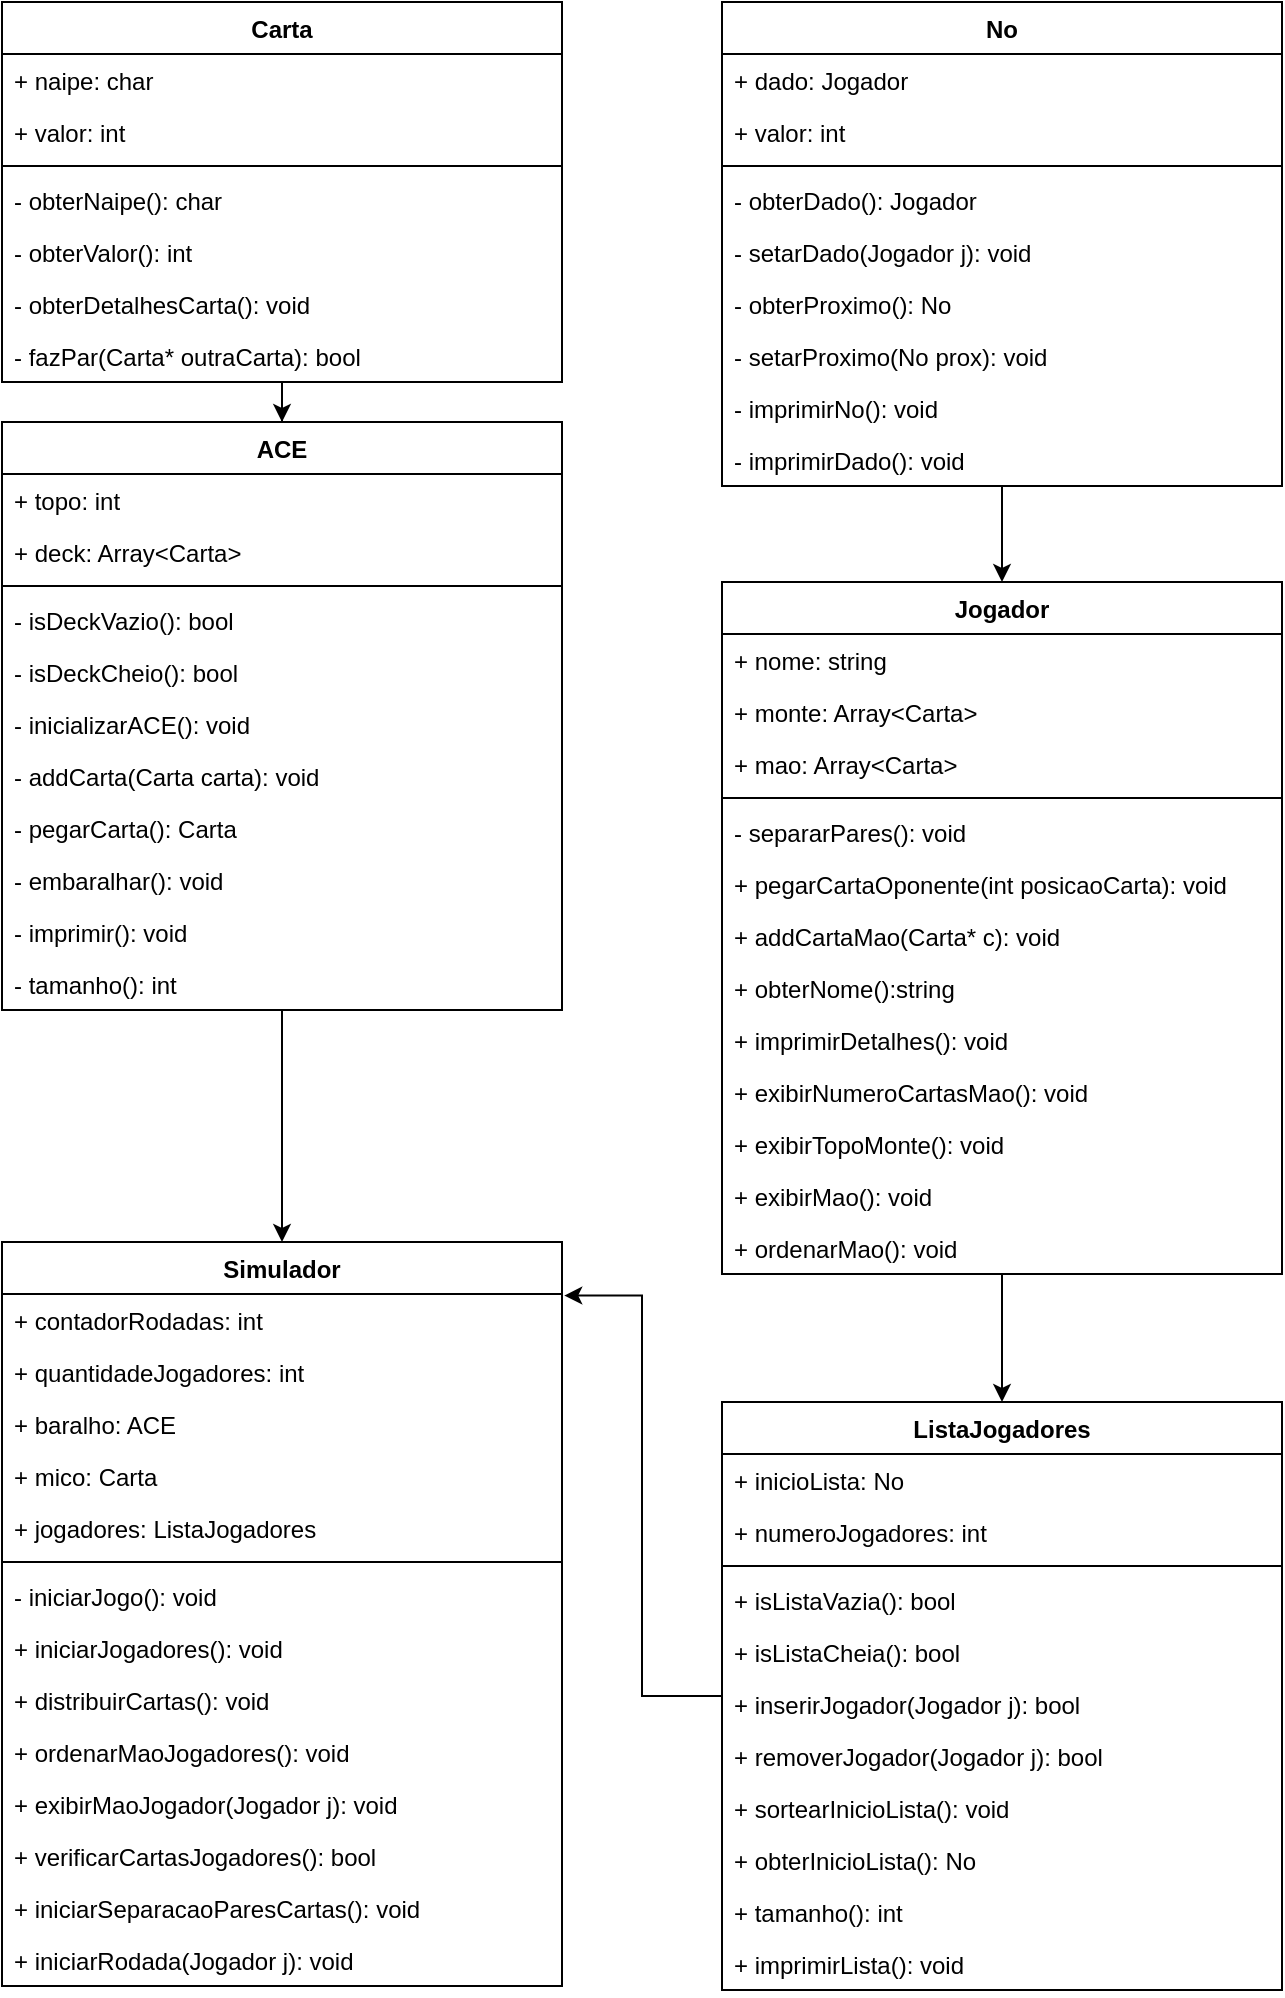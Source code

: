 <mxfile version="19.0.0" type="device"><diagram id="T4kCgSk8mBDw4cRotx7G" name="Page-1"><mxGraphModel dx="1038" dy="547" grid="1" gridSize="10" guides="1" tooltips="1" connect="1" arrows="1" fold="1" page="1" pageScale="1" pageWidth="827" pageHeight="1169" math="0" shadow="0"><root><mxCell id="0"/><mxCell id="1" parent="0"/><mxCell id="yY_D_27WvWvmFoU1lL6Z-28" style="edgeStyle=orthogonalEdgeStyle;rounded=0;orthogonalLoop=1;jettySize=auto;html=1;entryX=0.5;entryY=0;entryDx=0;entryDy=0;" edge="1" parent="1" source="OghOuT2cKMIOIwoZajj8-10" target="OghOuT2cKMIOIwoZajj8-16"><mxGeometry relative="1" as="geometry"/></mxCell><mxCell id="OghOuT2cKMIOIwoZajj8-10" value="Carta" style="swimlane;fontStyle=1;align=center;verticalAlign=top;childLayout=stackLayout;horizontal=1;startSize=26;horizontalStack=0;resizeParent=1;resizeParentMax=0;resizeLast=0;collapsible=1;marginBottom=0;" parent="1" vertex="1"><mxGeometry x="40" y="40" width="280" height="190" as="geometry"/></mxCell><mxCell id="OghOuT2cKMIOIwoZajj8-11" value="+ naipe: char" style="text;strokeColor=none;fillColor=none;align=left;verticalAlign=top;spacingLeft=4;spacingRight=4;overflow=hidden;rotatable=0;points=[[0,0.5],[1,0.5]];portConstraint=eastwest;" parent="OghOuT2cKMIOIwoZajj8-10" vertex="1"><mxGeometry y="26" width="280" height="26" as="geometry"/></mxCell><mxCell id="OghOuT2cKMIOIwoZajj8-15" value="+ valor: int" style="text;strokeColor=none;fillColor=none;align=left;verticalAlign=top;spacingLeft=4;spacingRight=4;overflow=hidden;rotatable=0;points=[[0,0.5],[1,0.5]];portConstraint=eastwest;" parent="OghOuT2cKMIOIwoZajj8-10" vertex="1"><mxGeometry y="52" width="280" height="26" as="geometry"/></mxCell><mxCell id="OghOuT2cKMIOIwoZajj8-12" value="" style="line;strokeWidth=1;fillColor=none;align=left;verticalAlign=middle;spacingTop=-1;spacingLeft=3;spacingRight=3;rotatable=0;labelPosition=right;points=[];portConstraint=eastwest;" parent="OghOuT2cKMIOIwoZajj8-10" vertex="1"><mxGeometry y="78" width="280" height="8" as="geometry"/></mxCell><mxCell id="OghOuT2cKMIOIwoZajj8-13" value="- obterNaipe(): char" style="text;strokeColor=none;fillColor=none;align=left;verticalAlign=top;spacingLeft=4;spacingRight=4;overflow=hidden;rotatable=0;points=[[0,0.5],[1,0.5]];portConstraint=eastwest;" parent="OghOuT2cKMIOIwoZajj8-10" vertex="1"><mxGeometry y="86" width="280" height="26" as="geometry"/></mxCell><mxCell id="OghOuT2cKMIOIwoZajj8-20" value="- obterValor(): int&#10;  " style="text;strokeColor=none;fillColor=none;align=left;verticalAlign=top;spacingLeft=4;spacingRight=4;overflow=hidden;rotatable=0;points=[[0,0.5],[1,0.5]];portConstraint=eastwest;" parent="OghOuT2cKMIOIwoZajj8-10" vertex="1"><mxGeometry y="112" width="280" height="26" as="geometry"/></mxCell><mxCell id="OghOuT2cKMIOIwoZajj8-21" value="- obterDetalhesCarta(): void&#10;  " style="text;strokeColor=none;fillColor=none;align=left;verticalAlign=top;spacingLeft=4;spacingRight=4;overflow=hidden;rotatable=0;points=[[0,0.5],[1,0.5]];portConstraint=eastwest;" parent="OghOuT2cKMIOIwoZajj8-10" vertex="1"><mxGeometry y="138" width="280" height="26" as="geometry"/></mxCell><mxCell id="l2hJ3YjkidTcpxeceJmK-5" value="- fazPar(Carta* outraCarta): bool" style="text;strokeColor=none;fillColor=none;align=left;verticalAlign=top;spacingLeft=4;spacingRight=4;overflow=hidden;rotatable=0;points=[[0,0.5],[1,0.5]];portConstraint=eastwest;" parent="OghOuT2cKMIOIwoZajj8-10" vertex="1"><mxGeometry y="164" width="280" height="26" as="geometry"/></mxCell><mxCell id="yY_D_27WvWvmFoU1lL6Z-32" style="edgeStyle=orthogonalEdgeStyle;rounded=0;orthogonalLoop=1;jettySize=auto;html=1;entryX=0.5;entryY=0;entryDx=0;entryDy=0;" edge="1" parent="1" source="OghOuT2cKMIOIwoZajj8-16" target="OghOuT2cKMIOIwoZajj8-28"><mxGeometry relative="1" as="geometry"/></mxCell><mxCell id="OghOuT2cKMIOIwoZajj8-16" value="ACE" style="swimlane;fontStyle=1;align=center;verticalAlign=top;childLayout=stackLayout;horizontal=1;startSize=26;horizontalStack=0;resizeParent=1;resizeParentMax=0;resizeLast=0;collapsible=1;marginBottom=0;" parent="1" vertex="1"><mxGeometry x="40" y="250" width="280" height="294" as="geometry"/></mxCell><mxCell id="39qNNQCQvoqlRRcepaIW-1" value="+ topo: int" style="text;strokeColor=none;fillColor=none;align=left;verticalAlign=top;spacingLeft=4;spacingRight=4;overflow=hidden;rotatable=0;points=[[0,0.5],[1,0.5]];portConstraint=eastwest;" parent="OghOuT2cKMIOIwoZajj8-16" vertex="1"><mxGeometry y="26" width="280" height="26" as="geometry"/></mxCell><mxCell id="OghOuT2cKMIOIwoZajj8-17" value="+ deck: Array&lt;Carta&gt;" style="text;strokeColor=none;fillColor=none;align=left;verticalAlign=top;spacingLeft=4;spacingRight=4;overflow=hidden;rotatable=0;points=[[0,0.5],[1,0.5]];portConstraint=eastwest;" parent="OghOuT2cKMIOIwoZajj8-16" vertex="1"><mxGeometry y="52" width="280" height="26" as="geometry"/></mxCell><mxCell id="OghOuT2cKMIOIwoZajj8-18" value="" style="line;strokeWidth=1;fillColor=none;align=left;verticalAlign=middle;spacingTop=-1;spacingLeft=3;spacingRight=3;rotatable=0;labelPosition=right;points=[];portConstraint=eastwest;" parent="OghOuT2cKMIOIwoZajj8-16" vertex="1"><mxGeometry y="78" width="280" height="8" as="geometry"/></mxCell><mxCell id="OghOuT2cKMIOIwoZajj8-19" value="- isDeckVazio(): bool" style="text;strokeColor=none;fillColor=none;align=left;verticalAlign=top;spacingLeft=4;spacingRight=4;overflow=hidden;rotatable=0;points=[[0,0.5],[1,0.5]];portConstraint=eastwest;" parent="OghOuT2cKMIOIwoZajj8-16" vertex="1"><mxGeometry y="86" width="280" height="26" as="geometry"/></mxCell><mxCell id="39qNNQCQvoqlRRcepaIW-2" value="- isDeckCheio(): bool" style="text;strokeColor=none;fillColor=none;align=left;verticalAlign=top;spacingLeft=4;spacingRight=4;overflow=hidden;rotatable=0;points=[[0,0.5],[1,0.5]];portConstraint=eastwest;" parent="OghOuT2cKMIOIwoZajj8-16" vertex="1"><mxGeometry y="112" width="280" height="26" as="geometry"/></mxCell><mxCell id="l2hJ3YjkidTcpxeceJmK-12" value="- inicializarACE(): void" style="text;strokeColor=none;fillColor=none;align=left;verticalAlign=top;spacingLeft=4;spacingRight=4;overflow=hidden;rotatable=0;points=[[0,0.5],[1,0.5]];portConstraint=eastwest;" parent="OghOuT2cKMIOIwoZajj8-16" vertex="1"><mxGeometry y="138" width="280" height="26" as="geometry"/></mxCell><mxCell id="39qNNQCQvoqlRRcepaIW-4" value="- addCarta(Carta carta): void" style="text;strokeColor=none;fillColor=none;align=left;verticalAlign=top;spacingLeft=4;spacingRight=4;overflow=hidden;rotatable=0;points=[[0,0.5],[1,0.5]];portConstraint=eastwest;" parent="OghOuT2cKMIOIwoZajj8-16" vertex="1"><mxGeometry y="164" width="280" height="26" as="geometry"/></mxCell><mxCell id="39qNNQCQvoqlRRcepaIW-5" value="- pegarCarta(): Carta" style="text;strokeColor=none;fillColor=none;align=left;verticalAlign=top;spacingLeft=4;spacingRight=4;overflow=hidden;rotatable=0;points=[[0,0.5],[1,0.5]];portConstraint=eastwest;" parent="OghOuT2cKMIOIwoZajj8-16" vertex="1"><mxGeometry y="190" width="280" height="26" as="geometry"/></mxCell><mxCell id="39qNNQCQvoqlRRcepaIW-6" value="- embaralhar(): void" style="text;strokeColor=none;fillColor=none;align=left;verticalAlign=top;spacingLeft=4;spacingRight=4;overflow=hidden;rotatable=0;points=[[0,0.5],[1,0.5]];portConstraint=eastwest;" parent="OghOuT2cKMIOIwoZajj8-16" vertex="1"><mxGeometry y="216" width="280" height="26" as="geometry"/></mxCell><mxCell id="39qNNQCQvoqlRRcepaIW-7" value="- imprimir(): void" style="text;strokeColor=none;fillColor=none;align=left;verticalAlign=top;spacingLeft=4;spacingRight=4;overflow=hidden;rotatable=0;points=[[0,0.5],[1,0.5]];portConstraint=eastwest;" parent="OghOuT2cKMIOIwoZajj8-16" vertex="1"><mxGeometry y="242" width="280" height="26" as="geometry"/></mxCell><mxCell id="yY_D_27WvWvmFoU1lL6Z-4" value="- tamanho(): int" style="text;strokeColor=none;fillColor=none;align=left;verticalAlign=top;spacingLeft=4;spacingRight=4;overflow=hidden;rotatable=0;points=[[0,0.5],[1,0.5]];portConstraint=eastwest;" vertex="1" parent="OghOuT2cKMIOIwoZajj8-16"><mxGeometry y="268" width="280" height="26" as="geometry"/></mxCell><mxCell id="yY_D_27WvWvmFoU1lL6Z-27" style="edgeStyle=orthogonalEdgeStyle;rounded=0;orthogonalLoop=1;jettySize=auto;html=1;entryX=0.5;entryY=0;entryDx=0;entryDy=0;" edge="1" parent="1" source="OghOuT2cKMIOIwoZajj8-22" target="l2hJ3YjkidTcpxeceJmK-13"><mxGeometry relative="1" as="geometry"/></mxCell><mxCell id="OghOuT2cKMIOIwoZajj8-22" value="Jogador" style="swimlane;fontStyle=1;align=center;verticalAlign=top;childLayout=stackLayout;horizontal=1;startSize=26;horizontalStack=0;resizeParent=1;resizeParentMax=0;resizeLast=0;collapsible=1;marginBottom=0;" parent="1" vertex="1"><mxGeometry x="400" y="330" width="280" height="346" as="geometry"/></mxCell><mxCell id="OghOuT2cKMIOIwoZajj8-23" value="+ nome: string" style="text;strokeColor=none;fillColor=none;align=left;verticalAlign=top;spacingLeft=4;spacingRight=4;overflow=hidden;rotatable=0;points=[[0,0.5],[1,0.5]];portConstraint=eastwest;" parent="OghOuT2cKMIOIwoZajj8-22" vertex="1"><mxGeometry y="26" width="280" height="26" as="geometry"/></mxCell><mxCell id="OghOuT2cKMIOIwoZajj8-26" value="+ monte: Array&lt;Carta&gt;" style="text;strokeColor=none;fillColor=none;align=left;verticalAlign=top;spacingLeft=4;spacingRight=4;overflow=hidden;rotatable=0;points=[[0,0.5],[1,0.5]];portConstraint=eastwest;" parent="OghOuT2cKMIOIwoZajj8-22" vertex="1"><mxGeometry y="52" width="280" height="26" as="geometry"/></mxCell><mxCell id="OghOuT2cKMIOIwoZajj8-27" value="+ mao: Array&lt;Carta&gt;" style="text;strokeColor=none;fillColor=none;align=left;verticalAlign=top;spacingLeft=4;spacingRight=4;overflow=hidden;rotatable=0;points=[[0,0.5],[1,0.5]];portConstraint=eastwest;" parent="OghOuT2cKMIOIwoZajj8-22" vertex="1"><mxGeometry y="78" width="280" height="26" as="geometry"/></mxCell><mxCell id="OghOuT2cKMIOIwoZajj8-24" value="" style="line;strokeWidth=1;fillColor=none;align=left;verticalAlign=middle;spacingTop=-1;spacingLeft=3;spacingRight=3;rotatable=0;labelPosition=right;points=[];portConstraint=eastwest;" parent="OghOuT2cKMIOIwoZajj8-22" vertex="1"><mxGeometry y="104" width="280" height="8" as="geometry"/></mxCell><mxCell id="OghOuT2cKMIOIwoZajj8-25" value="- separarPares(): void" style="text;strokeColor=none;fillColor=none;align=left;verticalAlign=top;spacingLeft=4;spacingRight=4;overflow=hidden;rotatable=0;points=[[0,0.5],[1,0.5]];portConstraint=eastwest;" parent="OghOuT2cKMIOIwoZajj8-22" vertex="1"><mxGeometry y="112" width="280" height="26" as="geometry"/></mxCell><mxCell id="OghOuT2cKMIOIwoZajj8-32" value="+ pegarCartaOponente(int posicaoCarta): void" style="text;strokeColor=none;fillColor=none;align=left;verticalAlign=top;spacingLeft=4;spacingRight=4;overflow=hidden;rotatable=0;points=[[0,0.5],[1,0.5]];portConstraint=eastwest;" parent="OghOuT2cKMIOIwoZajj8-22" vertex="1"><mxGeometry y="138" width="280" height="26" as="geometry"/></mxCell><mxCell id="yY_D_27WvWvmFoU1lL6Z-5" value="+ addCartaMao(Carta* c): void" style="text;strokeColor=none;fillColor=none;align=left;verticalAlign=top;spacingLeft=4;spacingRight=4;overflow=hidden;rotatable=0;points=[[0,0.5],[1,0.5]];portConstraint=eastwest;" vertex="1" parent="OghOuT2cKMIOIwoZajj8-22"><mxGeometry y="164" width="280" height="26" as="geometry"/></mxCell><mxCell id="l2hJ3YjkidTcpxeceJmK-9" value="+ obterNome():string" style="text;strokeColor=none;fillColor=none;align=left;verticalAlign=top;spacingLeft=4;spacingRight=4;overflow=hidden;rotatable=0;points=[[0,0.5],[1,0.5]];portConstraint=eastwest;" parent="OghOuT2cKMIOIwoZajj8-22" vertex="1"><mxGeometry y="190" width="280" height="26" as="geometry"/></mxCell><mxCell id="l2hJ3YjkidTcpxeceJmK-10" value="+ imprimirDetalhes(): void" style="text;strokeColor=none;fillColor=none;align=left;verticalAlign=top;spacingLeft=4;spacingRight=4;overflow=hidden;rotatable=0;points=[[0,0.5],[1,0.5]];portConstraint=eastwest;" parent="OghOuT2cKMIOIwoZajj8-22" vertex="1"><mxGeometry y="216" width="280" height="26" as="geometry"/></mxCell><mxCell id="yY_D_27WvWvmFoU1lL6Z-6" value="+ exibirNumeroCartasMao(): void" style="text;strokeColor=none;fillColor=none;align=left;verticalAlign=top;spacingLeft=4;spacingRight=4;overflow=hidden;rotatable=0;points=[[0,0.5],[1,0.5]];portConstraint=eastwest;" vertex="1" parent="OghOuT2cKMIOIwoZajj8-22"><mxGeometry y="242" width="280" height="26" as="geometry"/></mxCell><mxCell id="yY_D_27WvWvmFoU1lL6Z-7" value="+ exibirTopoMonte(): void" style="text;strokeColor=none;fillColor=none;align=left;verticalAlign=top;spacingLeft=4;spacingRight=4;overflow=hidden;rotatable=0;points=[[0,0.5],[1,0.5]];portConstraint=eastwest;" vertex="1" parent="OghOuT2cKMIOIwoZajj8-22"><mxGeometry y="268" width="280" height="26" as="geometry"/></mxCell><mxCell id="yY_D_27WvWvmFoU1lL6Z-8" value="+ exibirMao(): void" style="text;strokeColor=none;fillColor=none;align=left;verticalAlign=top;spacingLeft=4;spacingRight=4;overflow=hidden;rotatable=0;points=[[0,0.5],[1,0.5]];portConstraint=eastwest;" vertex="1" parent="OghOuT2cKMIOIwoZajj8-22"><mxGeometry y="294" width="280" height="26" as="geometry"/></mxCell><mxCell id="yY_D_27WvWvmFoU1lL6Z-9" value="+ ordenarMao(): void" style="text;strokeColor=none;fillColor=none;align=left;verticalAlign=top;spacingLeft=4;spacingRight=4;overflow=hidden;rotatable=0;points=[[0,0.5],[1,0.5]];portConstraint=eastwest;" vertex="1" parent="OghOuT2cKMIOIwoZajj8-22"><mxGeometry y="320" width="280" height="26" as="geometry"/></mxCell><mxCell id="OghOuT2cKMIOIwoZajj8-28" value="Simulador" style="swimlane;fontStyle=1;align=center;verticalAlign=top;childLayout=stackLayout;horizontal=1;startSize=26;horizontalStack=0;resizeParent=1;resizeParentMax=0;resizeLast=0;collapsible=1;marginBottom=0;" parent="1" vertex="1"><mxGeometry x="40" y="660" width="280" height="372" as="geometry"/></mxCell><mxCell id="OghOuT2cKMIOIwoZajj8-29" value="+ contadorRodadas: int" style="text;strokeColor=none;fillColor=none;align=left;verticalAlign=top;spacingLeft=4;spacingRight=4;overflow=hidden;rotatable=0;points=[[0,0.5],[1,0.5]];portConstraint=eastwest;" parent="OghOuT2cKMIOIwoZajj8-28" vertex="1"><mxGeometry y="26" width="280" height="26" as="geometry"/></mxCell><mxCell id="yY_D_27WvWvmFoU1lL6Z-35" value="+ quantidadeJogadores: int" style="text;strokeColor=none;fillColor=none;align=left;verticalAlign=top;spacingLeft=4;spacingRight=4;overflow=hidden;rotatable=0;points=[[0,0.5],[1,0.5]];portConstraint=eastwest;" vertex="1" parent="OghOuT2cKMIOIwoZajj8-28"><mxGeometry y="52" width="280" height="26" as="geometry"/></mxCell><mxCell id="39qNNQCQvoqlRRcepaIW-8" value="+ baralho: ACE" style="text;strokeColor=none;fillColor=none;align=left;verticalAlign=top;spacingLeft=4;spacingRight=4;overflow=hidden;rotatable=0;points=[[0,0.5],[1,0.5]];portConstraint=eastwest;" parent="OghOuT2cKMIOIwoZajj8-28" vertex="1"><mxGeometry y="78" width="280" height="26" as="geometry"/></mxCell><mxCell id="OghOuT2cKMIOIwoZajj8-34" value="+ mico: Carta" style="text;strokeColor=none;fillColor=none;align=left;verticalAlign=top;spacingLeft=4;spacingRight=4;overflow=hidden;rotatable=0;points=[[0,0.5],[1,0.5]];portConstraint=eastwest;" parent="OghOuT2cKMIOIwoZajj8-28" vertex="1"><mxGeometry y="104" width="280" height="26" as="geometry"/></mxCell><mxCell id="yY_D_27WvWvmFoU1lL6Z-34" value="+ jogadores: ListaJogadores" style="text;strokeColor=none;fillColor=none;align=left;verticalAlign=top;spacingLeft=4;spacingRight=4;overflow=hidden;rotatable=0;points=[[0,0.5],[1,0.5]];portConstraint=eastwest;" vertex="1" parent="OghOuT2cKMIOIwoZajj8-28"><mxGeometry y="130" width="280" height="26" as="geometry"/></mxCell><mxCell id="OghOuT2cKMIOIwoZajj8-30" value="" style="line;strokeWidth=1;fillColor=none;align=left;verticalAlign=middle;spacingTop=-1;spacingLeft=3;spacingRight=3;rotatable=0;labelPosition=right;points=[];portConstraint=eastwest;" parent="OghOuT2cKMIOIwoZajj8-28" vertex="1"><mxGeometry y="156" width="280" height="8" as="geometry"/></mxCell><mxCell id="yY_D_27WvWvmFoU1lL6Z-39" value="- iniciarJogo(): void" style="text;strokeColor=none;fillColor=none;align=left;verticalAlign=top;spacingLeft=4;spacingRight=4;overflow=hidden;rotatable=0;points=[[0,0.5],[1,0.5]];portConstraint=eastwest;" vertex="1" parent="OghOuT2cKMIOIwoZajj8-28"><mxGeometry y="164" width="280" height="26" as="geometry"/></mxCell><mxCell id="yY_D_27WvWvmFoU1lL6Z-36" value="+ iniciarJogadores(): void" style="text;strokeColor=none;fillColor=none;align=left;verticalAlign=top;spacingLeft=4;spacingRight=4;overflow=hidden;rotatable=0;points=[[0,0.5],[1,0.5]];portConstraint=eastwest;" vertex="1" parent="OghOuT2cKMIOIwoZajj8-28"><mxGeometry y="190" width="280" height="26" as="geometry"/></mxCell><mxCell id="OghOuT2cKMIOIwoZajj8-36" value="+ distribuirCartas(): void" style="text;strokeColor=none;fillColor=none;align=left;verticalAlign=top;spacingLeft=4;spacingRight=4;overflow=hidden;rotatable=0;points=[[0,0.5],[1,0.5]];portConstraint=eastwest;" parent="OghOuT2cKMIOIwoZajj8-28" vertex="1"><mxGeometry y="216" width="280" height="26" as="geometry"/></mxCell><mxCell id="yY_D_27WvWvmFoU1lL6Z-37" value="+ ordenarMaoJogadores(): void" style="text;strokeColor=none;fillColor=none;align=left;verticalAlign=top;spacingLeft=4;spacingRight=4;overflow=hidden;rotatable=0;points=[[0,0.5],[1,0.5]];portConstraint=eastwest;" vertex="1" parent="OghOuT2cKMIOIwoZajj8-28"><mxGeometry y="242" width="280" height="26" as="geometry"/></mxCell><mxCell id="OghOuT2cKMIOIwoZajj8-35" value="+ exibirMaoJogador(Jogador j): void" style="text;strokeColor=none;fillColor=none;align=left;verticalAlign=top;spacingLeft=4;spacingRight=4;overflow=hidden;rotatable=0;points=[[0,0.5],[1,0.5]];portConstraint=eastwest;" parent="OghOuT2cKMIOIwoZajj8-28" vertex="1"><mxGeometry y="268" width="280" height="26" as="geometry"/></mxCell><mxCell id="l2hJ3YjkidTcpxeceJmK-27" value="+ verificarCartasJogadores(): bool" style="text;strokeColor=none;fillColor=none;align=left;verticalAlign=top;spacingLeft=4;spacingRight=4;overflow=hidden;rotatable=0;points=[[0,0.5],[1,0.5]];portConstraint=eastwest;" parent="OghOuT2cKMIOIwoZajj8-28" vertex="1"><mxGeometry y="294" width="280" height="26" as="geometry"/></mxCell><mxCell id="l2hJ3YjkidTcpxeceJmK-25" value="+ iniciarSeparacaoParesCartas(): void" style="text;strokeColor=none;fillColor=none;align=left;verticalAlign=top;spacingLeft=4;spacingRight=4;overflow=hidden;rotatable=0;points=[[0,0.5],[1,0.5]];portConstraint=eastwest;" parent="OghOuT2cKMIOIwoZajj8-28" vertex="1"><mxGeometry y="320" width="280" height="26" as="geometry"/></mxCell><mxCell id="l2hJ3YjkidTcpxeceJmK-26" value="+ iniciarRodada(Jogador j): void" style="text;strokeColor=none;fillColor=none;align=left;verticalAlign=top;spacingLeft=4;spacingRight=4;overflow=hidden;rotatable=0;points=[[0,0.5],[1,0.5]];portConstraint=eastwest;" parent="OghOuT2cKMIOIwoZajj8-28" vertex="1"><mxGeometry y="346" width="280" height="26" as="geometry"/></mxCell><mxCell id="yY_D_27WvWvmFoU1lL6Z-29" style="edgeStyle=orthogonalEdgeStyle;rounded=0;orthogonalLoop=1;jettySize=auto;html=1;entryX=1.004;entryY=0.072;entryDx=0;entryDy=0;entryPerimeter=0;" edge="1" parent="1" source="l2hJ3YjkidTcpxeceJmK-13" target="OghOuT2cKMIOIwoZajj8-28"><mxGeometry relative="1" as="geometry"/></mxCell><mxCell id="l2hJ3YjkidTcpxeceJmK-13" value="ListaJogadores" style="swimlane;fontStyle=1;align=center;verticalAlign=top;childLayout=stackLayout;horizontal=1;startSize=26;horizontalStack=0;resizeParent=1;resizeParentMax=0;resizeLast=0;collapsible=1;marginBottom=0;" parent="1" vertex="1"><mxGeometry x="400" y="740" width="280" height="294" as="geometry"/></mxCell><mxCell id="l2hJ3YjkidTcpxeceJmK-15" value="+ inicioLista: No" style="text;strokeColor=none;fillColor=none;align=left;verticalAlign=top;spacingLeft=4;spacingRight=4;overflow=hidden;rotatable=0;points=[[0,0.5],[1,0.5]];portConstraint=eastwest;" parent="l2hJ3YjkidTcpxeceJmK-13" vertex="1"><mxGeometry y="26" width="280" height="26" as="geometry"/></mxCell><mxCell id="l2hJ3YjkidTcpxeceJmK-14" value="+ numeroJogadores: int" style="text;strokeColor=none;fillColor=none;align=left;verticalAlign=top;spacingLeft=4;spacingRight=4;overflow=hidden;rotatable=0;points=[[0,0.5],[1,0.5]];portConstraint=eastwest;" parent="l2hJ3YjkidTcpxeceJmK-13" vertex="1"><mxGeometry y="52" width="280" height="26" as="geometry"/></mxCell><mxCell id="l2hJ3YjkidTcpxeceJmK-16" value="" style="line;strokeWidth=1;fillColor=none;align=left;verticalAlign=middle;spacingTop=-1;spacingLeft=3;spacingRight=3;rotatable=0;labelPosition=right;points=[];portConstraint=eastwest;" parent="l2hJ3YjkidTcpxeceJmK-13" vertex="1"><mxGeometry y="78" width="280" height="8" as="geometry"/></mxCell><mxCell id="l2hJ3YjkidTcpxeceJmK-17" value="+ isListaVazia(): bool" style="text;strokeColor=none;fillColor=none;align=left;verticalAlign=top;spacingLeft=4;spacingRight=4;overflow=hidden;rotatable=0;points=[[0,0.5],[1,0.5]];portConstraint=eastwest;" parent="l2hJ3YjkidTcpxeceJmK-13" vertex="1"><mxGeometry y="86" width="280" height="26" as="geometry"/></mxCell><mxCell id="l2hJ3YjkidTcpxeceJmK-18" value="+ isListaCheia(): bool" style="text;strokeColor=none;fillColor=none;align=left;verticalAlign=top;spacingLeft=4;spacingRight=4;overflow=hidden;rotatable=0;points=[[0,0.5],[1,0.5]];portConstraint=eastwest;" parent="l2hJ3YjkidTcpxeceJmK-13" vertex="1"><mxGeometry y="112" width="280" height="26" as="geometry"/></mxCell><mxCell id="l2hJ3YjkidTcpxeceJmK-19" value="+ inserirJogador(Jogador j): bool" style="text;strokeColor=none;fillColor=none;align=left;verticalAlign=top;spacingLeft=4;spacingRight=4;overflow=hidden;rotatable=0;points=[[0,0.5],[1,0.5]];portConstraint=eastwest;" parent="l2hJ3YjkidTcpxeceJmK-13" vertex="1"><mxGeometry y="138" width="280" height="26" as="geometry"/></mxCell><mxCell id="yY_D_27WvWvmFoU1lL6Z-10" value="+ removerJogador(Jogador j): bool" style="text;strokeColor=none;fillColor=none;align=left;verticalAlign=top;spacingLeft=4;spacingRight=4;overflow=hidden;rotatable=0;points=[[0,0.5],[1,0.5]];portConstraint=eastwest;" vertex="1" parent="l2hJ3YjkidTcpxeceJmK-13"><mxGeometry y="164" width="280" height="26" as="geometry"/></mxCell><mxCell id="yY_D_27WvWvmFoU1lL6Z-11" value="+ sortearInicioLista(): void" style="text;strokeColor=none;fillColor=none;align=left;verticalAlign=top;spacingLeft=4;spacingRight=4;overflow=hidden;rotatable=0;points=[[0,0.5],[1,0.5]];portConstraint=eastwest;" vertex="1" parent="l2hJ3YjkidTcpxeceJmK-13"><mxGeometry y="190" width="280" height="26" as="geometry"/></mxCell><mxCell id="yY_D_27WvWvmFoU1lL6Z-12" value="+ obterInicioLista(): No" style="text;strokeColor=none;fillColor=none;align=left;verticalAlign=top;spacingLeft=4;spacingRight=4;overflow=hidden;rotatable=0;points=[[0,0.5],[1,0.5]];portConstraint=eastwest;" vertex="1" parent="l2hJ3YjkidTcpxeceJmK-13"><mxGeometry y="216" width="280" height="26" as="geometry"/></mxCell><mxCell id="yY_D_27WvWvmFoU1lL6Z-13" value="+ tamanho(): int" style="text;strokeColor=none;fillColor=none;align=left;verticalAlign=top;spacingLeft=4;spacingRight=4;overflow=hidden;rotatable=0;points=[[0,0.5],[1,0.5]];portConstraint=eastwest;" vertex="1" parent="l2hJ3YjkidTcpxeceJmK-13"><mxGeometry y="242" width="280" height="26" as="geometry"/></mxCell><mxCell id="yY_D_27WvWvmFoU1lL6Z-14" value="+ imprimirLista(): void" style="text;strokeColor=none;fillColor=none;align=left;verticalAlign=top;spacingLeft=4;spacingRight=4;overflow=hidden;rotatable=0;points=[[0,0.5],[1,0.5]];portConstraint=eastwest;" vertex="1" parent="l2hJ3YjkidTcpxeceJmK-13"><mxGeometry y="268" width="280" height="26" as="geometry"/></mxCell><mxCell id="yY_D_27WvWvmFoU1lL6Z-26" style="edgeStyle=orthogonalEdgeStyle;rounded=0;orthogonalLoop=1;jettySize=auto;html=1;entryX=0.5;entryY=0;entryDx=0;entryDy=0;" edge="1" parent="1" source="yY_D_27WvWvmFoU1lL6Z-15" target="OghOuT2cKMIOIwoZajj8-22"><mxGeometry relative="1" as="geometry"/></mxCell><mxCell id="yY_D_27WvWvmFoU1lL6Z-15" value="No" style="swimlane;fontStyle=1;align=center;verticalAlign=top;childLayout=stackLayout;horizontal=1;startSize=26;horizontalStack=0;resizeParent=1;resizeParentMax=0;resizeLast=0;collapsible=1;marginBottom=0;" vertex="1" parent="1"><mxGeometry x="400" y="40" width="280" height="242" as="geometry"/></mxCell><mxCell id="yY_D_27WvWvmFoU1lL6Z-16" value="+ dado: Jogador" style="text;strokeColor=none;fillColor=none;align=left;verticalAlign=top;spacingLeft=4;spacingRight=4;overflow=hidden;rotatable=0;points=[[0,0.5],[1,0.5]];portConstraint=eastwest;" vertex="1" parent="yY_D_27WvWvmFoU1lL6Z-15"><mxGeometry y="26" width="280" height="26" as="geometry"/></mxCell><mxCell id="yY_D_27WvWvmFoU1lL6Z-17" value="+ valor: int" style="text;strokeColor=none;fillColor=none;align=left;verticalAlign=top;spacingLeft=4;spacingRight=4;overflow=hidden;rotatable=0;points=[[0,0.5],[1,0.5]];portConstraint=eastwest;" vertex="1" parent="yY_D_27WvWvmFoU1lL6Z-15"><mxGeometry y="52" width="280" height="26" as="geometry"/></mxCell><mxCell id="yY_D_27WvWvmFoU1lL6Z-18" value="" style="line;strokeWidth=1;fillColor=none;align=left;verticalAlign=middle;spacingTop=-1;spacingLeft=3;spacingRight=3;rotatable=0;labelPosition=right;points=[];portConstraint=eastwest;" vertex="1" parent="yY_D_27WvWvmFoU1lL6Z-15"><mxGeometry y="78" width="280" height="8" as="geometry"/></mxCell><mxCell id="yY_D_27WvWvmFoU1lL6Z-19" value="- obterDado(): Jogador" style="text;strokeColor=none;fillColor=none;align=left;verticalAlign=top;spacingLeft=4;spacingRight=4;overflow=hidden;rotatable=0;points=[[0,0.5],[1,0.5]];portConstraint=eastwest;" vertex="1" parent="yY_D_27WvWvmFoU1lL6Z-15"><mxGeometry y="86" width="280" height="26" as="geometry"/></mxCell><mxCell id="yY_D_27WvWvmFoU1lL6Z-20" value="- setarDado(Jogador j): void&#10; " style="text;strokeColor=none;fillColor=none;align=left;verticalAlign=top;spacingLeft=4;spacingRight=4;overflow=hidden;rotatable=0;points=[[0,0.5],[1,0.5]];portConstraint=eastwest;" vertex="1" parent="yY_D_27WvWvmFoU1lL6Z-15"><mxGeometry y="112" width="280" height="26" as="geometry"/></mxCell><mxCell id="yY_D_27WvWvmFoU1lL6Z-21" value="- obterProximo(): No&#10; " style="text;strokeColor=none;fillColor=none;align=left;verticalAlign=top;spacingLeft=4;spacingRight=4;overflow=hidden;rotatable=0;points=[[0,0.5],[1,0.5]];portConstraint=eastwest;" vertex="1" parent="yY_D_27WvWvmFoU1lL6Z-15"><mxGeometry y="138" width="280" height="26" as="geometry"/></mxCell><mxCell id="yY_D_27WvWvmFoU1lL6Z-22" value="- setarProximo(No prox): void" style="text;strokeColor=none;fillColor=none;align=left;verticalAlign=top;spacingLeft=4;spacingRight=4;overflow=hidden;rotatable=0;points=[[0,0.5],[1,0.5]];portConstraint=eastwest;" vertex="1" parent="yY_D_27WvWvmFoU1lL6Z-15"><mxGeometry y="164" width="280" height="26" as="geometry"/></mxCell><mxCell id="yY_D_27WvWvmFoU1lL6Z-23" value="- imprimirNo(): void" style="text;strokeColor=none;fillColor=none;align=left;verticalAlign=top;spacingLeft=4;spacingRight=4;overflow=hidden;rotatable=0;points=[[0,0.5],[1,0.5]];portConstraint=eastwest;" vertex="1" parent="yY_D_27WvWvmFoU1lL6Z-15"><mxGeometry y="190" width="280" height="26" as="geometry"/></mxCell><mxCell id="yY_D_27WvWvmFoU1lL6Z-24" value="- imprimirDado(): void" style="text;strokeColor=none;fillColor=none;align=left;verticalAlign=top;spacingLeft=4;spacingRight=4;overflow=hidden;rotatable=0;points=[[0,0.5],[1,0.5]];portConstraint=eastwest;" vertex="1" parent="yY_D_27WvWvmFoU1lL6Z-15"><mxGeometry y="216" width="280" height="26" as="geometry"/></mxCell></root></mxGraphModel></diagram></mxfile>